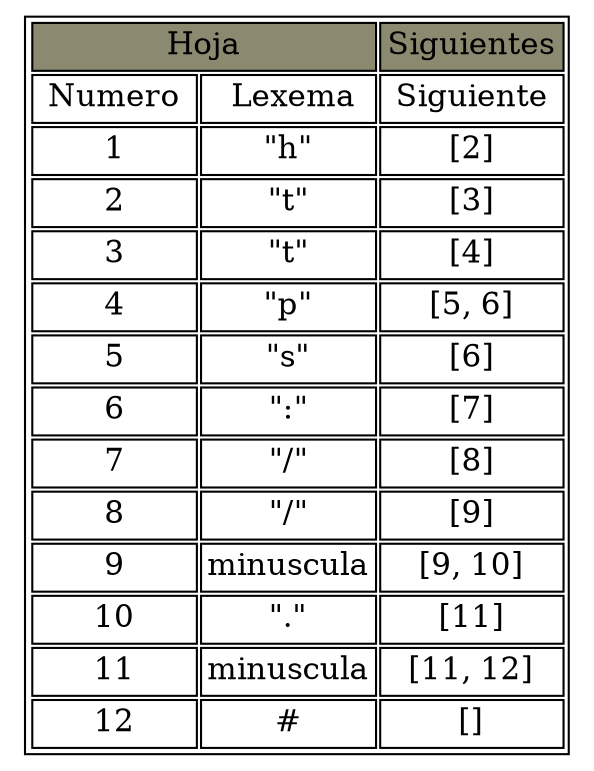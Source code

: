 digraph G{
graph [ratio=fill];
node [label="\N", fontsize=15, shape=plaintext];
graph [bb="0,0,352,154"];
arset [label=<
<TABLE ALIGN="LEFT">
<TR><TD colspan="2"  bgcolor="lemonchiffon4">Hoja</TD>
<TD bgcolor="lemonchiffon4">Siguientes</TD></TR>
<TR><TD> Numero </TD>
<TD> Lexema</TD>
<TD> Siguiente </TD></TR>
<TR><TD>1</TD>
<TD>"h"</TD>
<TD>[2]</TD></TR>
<TR><TD>2</TD>
<TD>"t"</TD>
<TD>[3]</TD></TR>
<TR><TD>3</TD>
<TD>"t"</TD>
<TD>[4]</TD></TR>
<TR><TD>4</TD>
<TD>"p"</TD>
<TD>[5, 6]</TD></TR>
<TR><TD>5</TD>
<TD>"s"</TD>
<TD>[6]</TD></TR>
<TR><TD>6</TD>
<TD>":"</TD>
<TD>[7]</TD></TR>
<TR><TD>7</TD>
<TD>"/"</TD>
<TD>[8]</TD></TR>
<TR><TD>8</TD>
<TD>"/"</TD>
<TD>[9]</TD></TR>
<TR><TD>9</TD>
<TD>minuscula</TD>
<TD>[9, 10]</TD></TR>
<TR><TD>10</TD>
<TD>"."</TD>
<TD>[11]</TD></TR>
<TR><TD>11</TD>
<TD>minuscula</TD>
<TD>[11, 12]</TD></TR>
<TR><TD>12</TD>
<TD>#</TD>
<TD>[]</TD></TR>
</TABLE>>];
}
